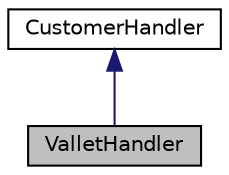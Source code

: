 digraph "ValletHandler"
{
 // LATEX_PDF_SIZE
  edge [fontname="Helvetica",fontsize="10",labelfontname="Helvetica",labelfontsize="10"];
  node [fontname="Helvetica",fontsize="10",shape=record];
  Node1 [label="ValletHandler",height=0.2,width=0.4,color="black", fillcolor="grey75", style="filled", fontcolor="black",tooltip="A class that handles vallet requests from customers."];
  Node2 -> Node1 [dir="back",color="midnightblue",fontsize="10",style="solid"];
  Node2 [label="CustomerHandler",height=0.2,width=0.4,color="black", fillcolor="white", style="filled",URL="$classCustomerHandler.html",tooltip="The base class for handling customer requests."];
}
